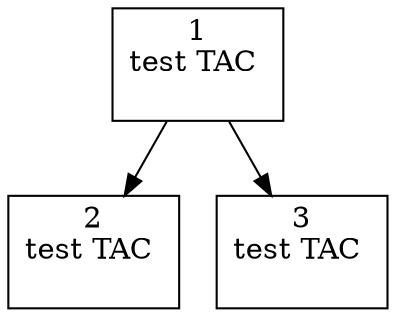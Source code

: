 digraph G {
node [shape = box];
1 [label="1
test TAC 

"];
1 -> 2;
2 [label="2
test TAC 

"];
1 -> 3;
3 [label="3
test TAC 

"];
}
